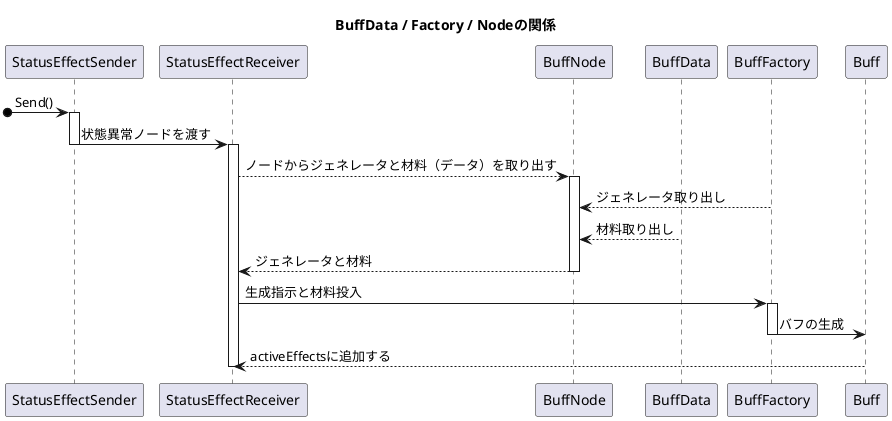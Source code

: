 @startuml status_effect_buffdata
title BuffData / Factory / Nodeの関係

participant StatusEffectSender
participant StatusEffectReceiver
participant BuffNode
participant BuffData
participant BuffFactory
participant Buff

[o-> StatusEffectSender++ : Send()
  StatusEffectSender -> StatusEffectReceiver--++ : 状態異常ノードを渡す
    StatusEffectReceiver --> BuffNode++ : ノードからジェネレータと材料（データ）を取り出す
      BuffNode <-- BuffFactory : ジェネレータ取り出し
      BuffNode <-- BuffData : 材料取り出し
    return ジェネレータと材料
    StatusEffectReceiver -> BuffFactory++ : 生成指示と材料投入
    BuffFactory -> Buff-- : バフの生成
    Buff --> StatusEffectReceiver : activeEffectsに追加する
  deactivate StatusEffectReceiver
@enduml
